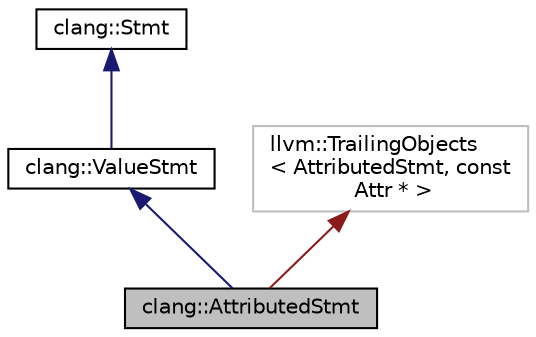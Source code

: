 digraph "clang::AttributedStmt"
{
 // LATEX_PDF_SIZE
  bgcolor="transparent";
  edge [fontname="Helvetica",fontsize="10",labelfontname="Helvetica",labelfontsize="10"];
  node [fontname="Helvetica",fontsize="10",shape=record];
  Node1 [label="clang::AttributedStmt",height=0.2,width=0.4,color="black", fillcolor="grey75", style="filled", fontcolor="black",tooltip="Represents an attribute applied to a statement."];
  Node2 -> Node1 [dir="back",color="midnightblue",fontsize="10",style="solid",fontname="Helvetica"];
  Node2 [label="clang::ValueStmt",height=0.2,width=0.4,color="black",URL="$classclang_1_1ValueStmt.html",tooltip="Represents a statement that could possibly have a value and type."];
  Node3 -> Node2 [dir="back",color="midnightblue",fontsize="10",style="solid",fontname="Helvetica"];
  Node3 [label="clang::Stmt",height=0.2,width=0.4,color="black",URL="$classclang_1_1Stmt.html",tooltip="Stmt - This represents one statement."];
  Node4 -> Node1 [dir="back",color="firebrick4",fontsize="10",style="solid",fontname="Helvetica"];
  Node4 [label="llvm::TrailingObjects\l\< AttributedStmt, const\l Attr * \>",height=0.2,width=0.4,color="grey75",tooltip=" "];
}
